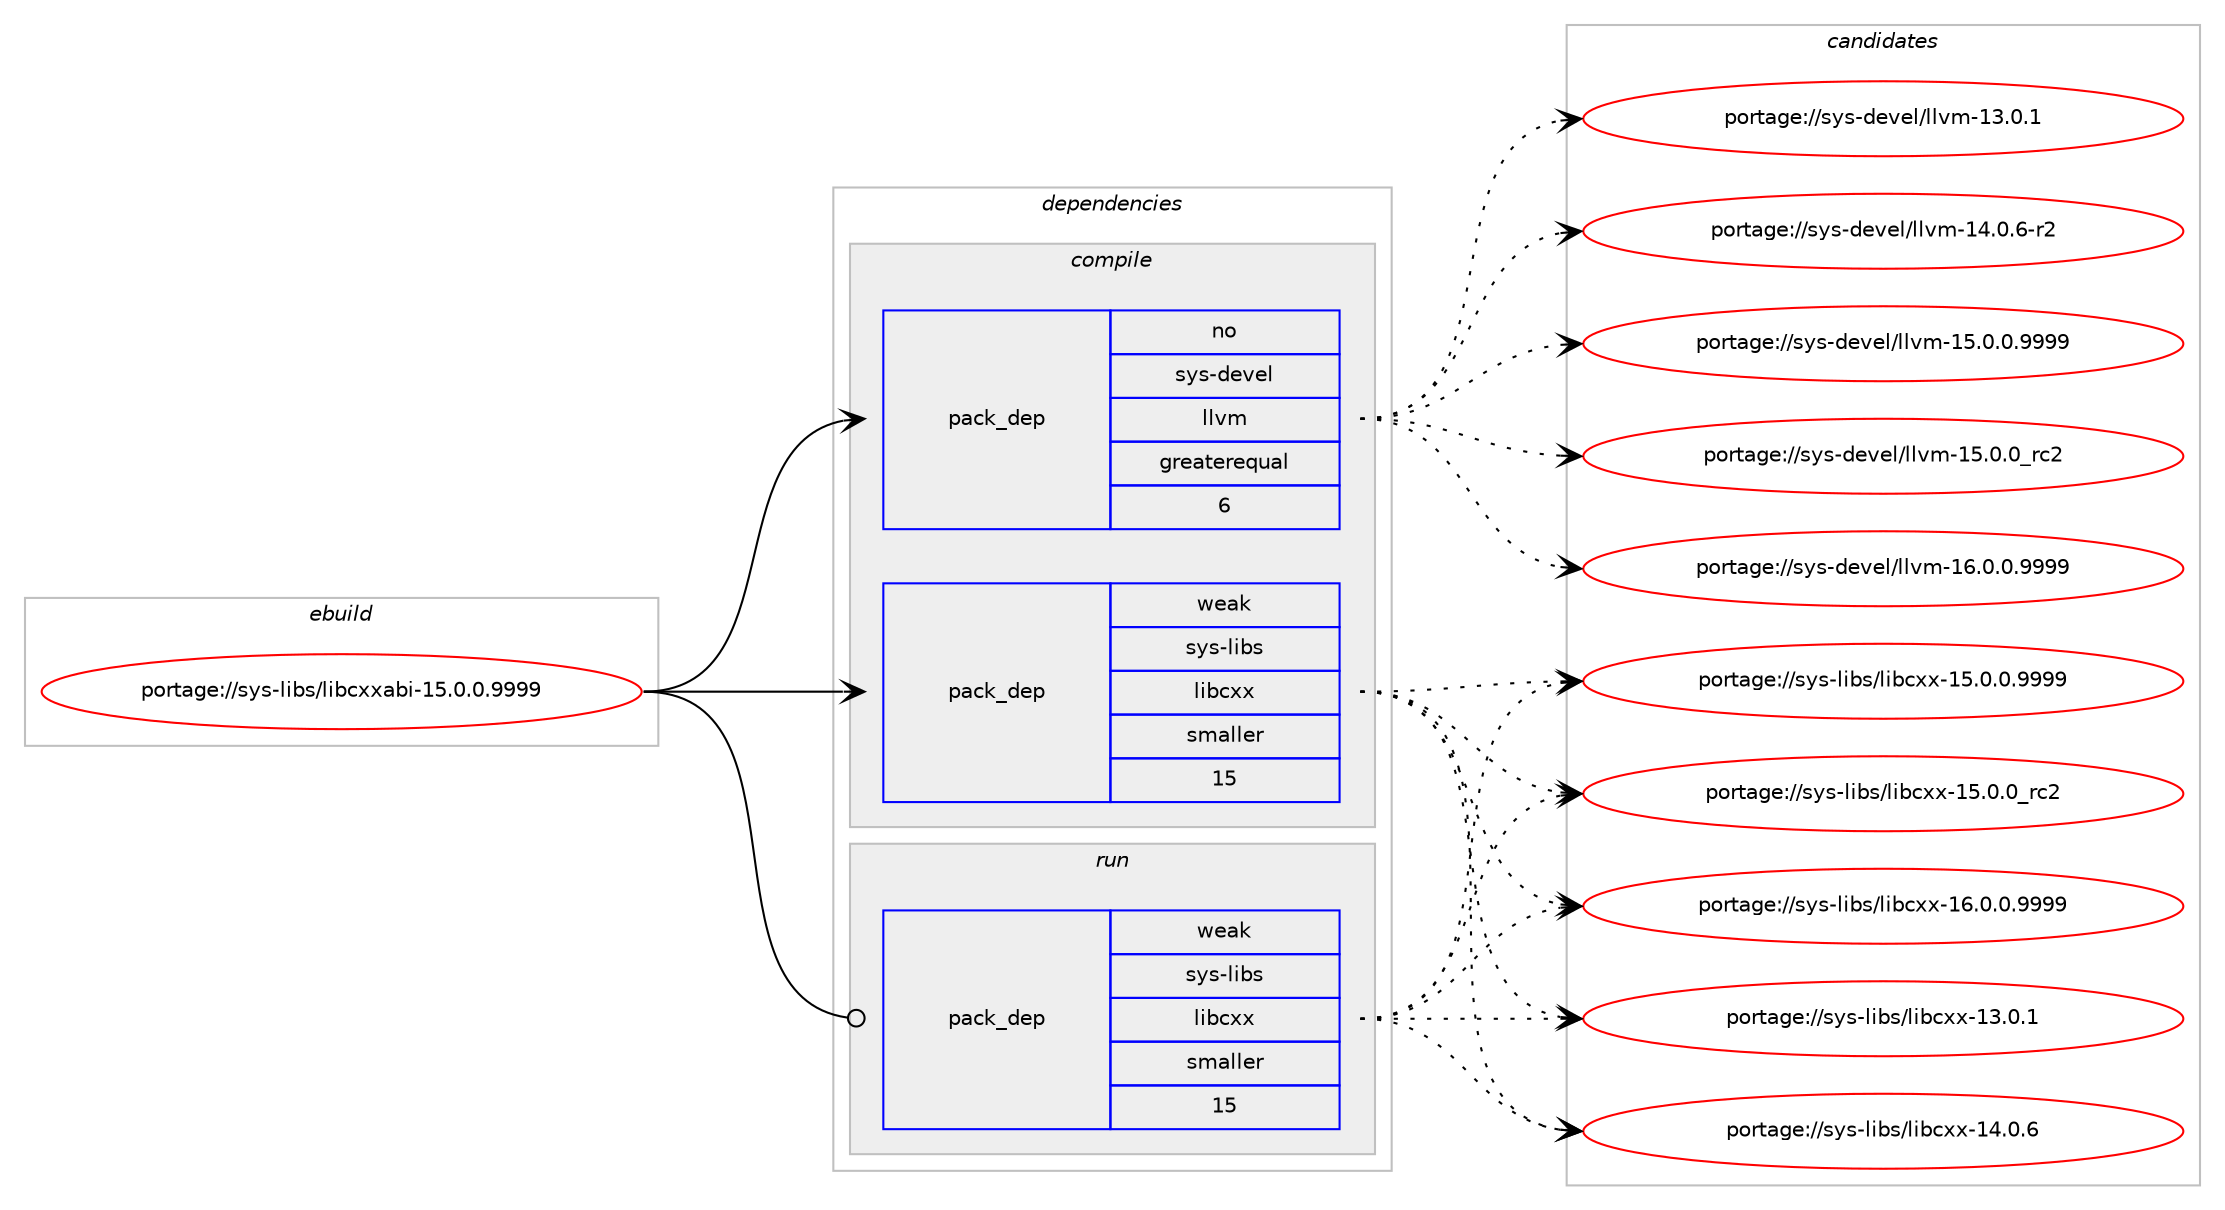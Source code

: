 digraph prolog {

# *************
# Graph options
# *************

newrank=true;
concentrate=true;
compound=true;
graph [rankdir=LR,fontname=Helvetica,fontsize=10,ranksep=1.5];#, ranksep=2.5, nodesep=0.2];
edge  [arrowhead=vee];
node  [fontname=Helvetica,fontsize=10];

# **********
# The ebuild
# **********

subgraph cluster_leftcol {
color=gray;
rank=same;
label=<<i>ebuild</i>>;
id [label="portage://sys-libs/libcxxabi-15.0.0.9999", color=red, width=4, href="../sys-libs/libcxxabi-15.0.0.9999.svg"];
}

# ****************
# The dependencies
# ****************

subgraph cluster_midcol {
color=gray;
label=<<i>dependencies</i>>;
subgraph cluster_compile {
fillcolor="#eeeeee";
style=filled;
label=<<i>compile</i>>;
subgraph pack173 {
dependency434 [label=<<TABLE BORDER="0" CELLBORDER="1" CELLSPACING="0" CELLPADDING="4" WIDTH="220"><TR><TD ROWSPAN="6" CELLPADDING="30">pack_dep</TD></TR><TR><TD WIDTH="110">no</TD></TR><TR><TD>sys-devel</TD></TR><TR><TD>llvm</TD></TR><TR><TD>greaterequal</TD></TR><TR><TD>6</TD></TR></TABLE>>, shape=none, color=blue];
}
id:e -> dependency434:w [weight=20,style="solid",arrowhead="vee"];
# *** BEGIN UNKNOWN DEPENDENCY TYPE (TODO) ***
# id -> package_dependency(portage://sys-libs/libcxxabi-15.0.0.9999,install,strong,sys-devel,llvm,none,[,,],[slot(0)],[])
# *** END UNKNOWN DEPENDENCY TYPE (TODO) ***

subgraph pack174 {
dependency435 [label=<<TABLE BORDER="0" CELLBORDER="1" CELLSPACING="0" CELLPADDING="4" WIDTH="220"><TR><TD ROWSPAN="6" CELLPADDING="30">pack_dep</TD></TR><TR><TD WIDTH="110">weak</TD></TR><TR><TD>sys-libs</TD></TR><TR><TD>libcxx</TD></TR><TR><TD>smaller</TD></TR><TR><TD>15</TD></TR></TABLE>>, shape=none, color=blue];
}
id:e -> dependency435:w [weight=20,style="solid",arrowhead="vee"];
}
subgraph cluster_compileandrun {
fillcolor="#eeeeee";
style=filled;
label=<<i>compile and run</i>>;
}
subgraph cluster_run {
fillcolor="#eeeeee";
style=filled;
label=<<i>run</i>>;
subgraph pack175 {
dependency436 [label=<<TABLE BORDER="0" CELLBORDER="1" CELLSPACING="0" CELLPADDING="4" WIDTH="220"><TR><TD ROWSPAN="6" CELLPADDING="30">pack_dep</TD></TR><TR><TD WIDTH="110">weak</TD></TR><TR><TD>sys-libs</TD></TR><TR><TD>libcxx</TD></TR><TR><TD>smaller</TD></TR><TR><TD>15</TD></TR></TABLE>>, shape=none, color=blue];
}
id:e -> dependency436:w [weight=20,style="solid",arrowhead="odot"];
}
}

# **************
# The candidates
# **************

subgraph cluster_choices {
rank=same;
color=gray;
label=<<i>candidates</i>>;

subgraph choice173 {
color=black;
nodesep=1;
choice115121115451001011181011084710810811810945495146484649 [label="portage://sys-devel/llvm-13.0.1", color=red, width=4,href="../sys-devel/llvm-13.0.1.svg"];
choice1151211154510010111810110847108108118109454952464846544511450 [label="portage://sys-devel/llvm-14.0.6-r2", color=red, width=4,href="../sys-devel/llvm-14.0.6-r2.svg"];
choice1151211154510010111810110847108108118109454953464846484657575757 [label="portage://sys-devel/llvm-15.0.0.9999", color=red, width=4,href="../sys-devel/llvm-15.0.0.9999.svg"];
choice115121115451001011181011084710810811810945495346484648951149950 [label="portage://sys-devel/llvm-15.0.0_rc2", color=red, width=4,href="../sys-devel/llvm-15.0.0_rc2.svg"];
choice1151211154510010111810110847108108118109454954464846484657575757 [label="portage://sys-devel/llvm-16.0.0.9999", color=red, width=4,href="../sys-devel/llvm-16.0.0.9999.svg"];
dependency434:e -> choice115121115451001011181011084710810811810945495146484649:w [style=dotted,weight="100"];
dependency434:e -> choice1151211154510010111810110847108108118109454952464846544511450:w [style=dotted,weight="100"];
dependency434:e -> choice1151211154510010111810110847108108118109454953464846484657575757:w [style=dotted,weight="100"];
dependency434:e -> choice115121115451001011181011084710810811810945495346484648951149950:w [style=dotted,weight="100"];
dependency434:e -> choice1151211154510010111810110847108108118109454954464846484657575757:w [style=dotted,weight="100"];
}
subgraph choice174 {
color=black;
nodesep=1;
choice115121115451081059811547108105989912012045495146484649 [label="portage://sys-libs/libcxx-13.0.1", color=red, width=4,href="../sys-libs/libcxx-13.0.1.svg"];
choice115121115451081059811547108105989912012045495246484654 [label="portage://sys-libs/libcxx-14.0.6", color=red, width=4,href="../sys-libs/libcxx-14.0.6.svg"];
choice1151211154510810598115471081059899120120454953464846484657575757 [label="portage://sys-libs/libcxx-15.0.0.9999", color=red, width=4,href="../sys-libs/libcxx-15.0.0.9999.svg"];
choice115121115451081059811547108105989912012045495346484648951149950 [label="portage://sys-libs/libcxx-15.0.0_rc2", color=red, width=4,href="../sys-libs/libcxx-15.0.0_rc2.svg"];
choice1151211154510810598115471081059899120120454954464846484657575757 [label="portage://sys-libs/libcxx-16.0.0.9999", color=red, width=4,href="../sys-libs/libcxx-16.0.0.9999.svg"];
dependency435:e -> choice115121115451081059811547108105989912012045495146484649:w [style=dotted,weight="100"];
dependency435:e -> choice115121115451081059811547108105989912012045495246484654:w [style=dotted,weight="100"];
dependency435:e -> choice1151211154510810598115471081059899120120454953464846484657575757:w [style=dotted,weight="100"];
dependency435:e -> choice115121115451081059811547108105989912012045495346484648951149950:w [style=dotted,weight="100"];
dependency435:e -> choice1151211154510810598115471081059899120120454954464846484657575757:w [style=dotted,weight="100"];
}
subgraph choice175 {
color=black;
nodesep=1;
choice115121115451081059811547108105989912012045495146484649 [label="portage://sys-libs/libcxx-13.0.1", color=red, width=4,href="../sys-libs/libcxx-13.0.1.svg"];
choice115121115451081059811547108105989912012045495246484654 [label="portage://sys-libs/libcxx-14.0.6", color=red, width=4,href="../sys-libs/libcxx-14.0.6.svg"];
choice1151211154510810598115471081059899120120454953464846484657575757 [label="portage://sys-libs/libcxx-15.0.0.9999", color=red, width=4,href="../sys-libs/libcxx-15.0.0.9999.svg"];
choice115121115451081059811547108105989912012045495346484648951149950 [label="portage://sys-libs/libcxx-15.0.0_rc2", color=red, width=4,href="../sys-libs/libcxx-15.0.0_rc2.svg"];
choice1151211154510810598115471081059899120120454954464846484657575757 [label="portage://sys-libs/libcxx-16.0.0.9999", color=red, width=4,href="../sys-libs/libcxx-16.0.0.9999.svg"];
dependency436:e -> choice115121115451081059811547108105989912012045495146484649:w [style=dotted,weight="100"];
dependency436:e -> choice115121115451081059811547108105989912012045495246484654:w [style=dotted,weight="100"];
dependency436:e -> choice1151211154510810598115471081059899120120454953464846484657575757:w [style=dotted,weight="100"];
dependency436:e -> choice115121115451081059811547108105989912012045495346484648951149950:w [style=dotted,weight="100"];
dependency436:e -> choice1151211154510810598115471081059899120120454954464846484657575757:w [style=dotted,weight="100"];
}
}

}
